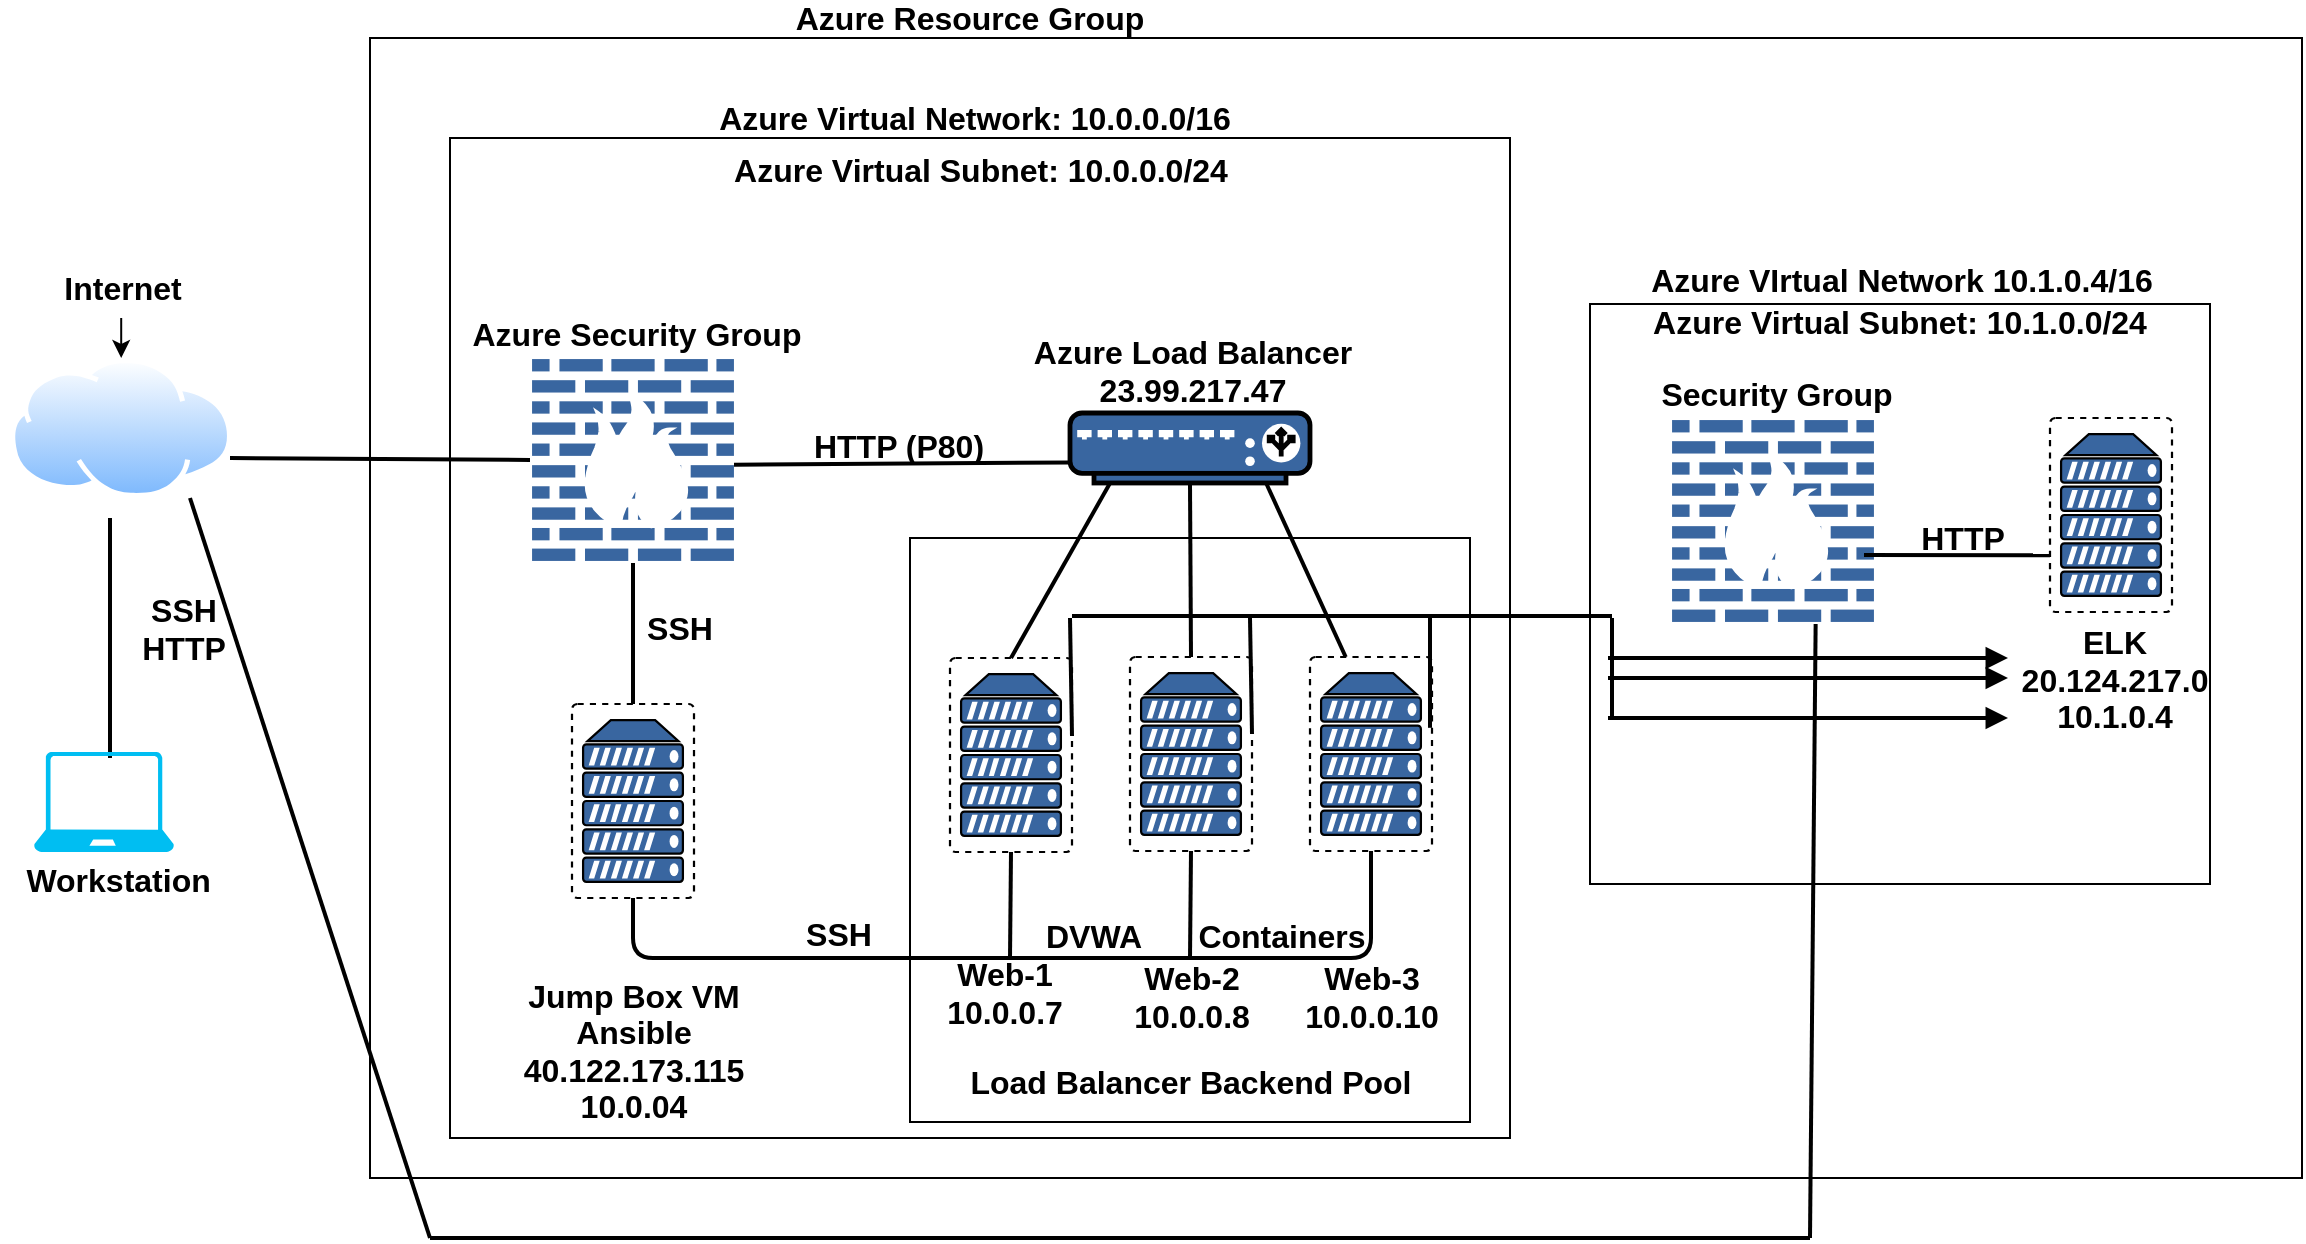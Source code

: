 <mxfile version="20.6.0" type="google"><diagram id="oJjPQ2lZwo3ii_L2Lbck" name="Page-1"><mxGraphModel dx="1265" dy="689" grid="1" gridSize="10" guides="1" tooltips="1" connect="1" arrows="1" fold="1" page="1" pageScale="1" pageWidth="850" pageHeight="1100" background="#FFFFFF" math="0" shadow="0"><root><mxCell id="0"/><mxCell id="2" value="Layer 0" parent="0"/><mxCell id="4" value="&lt;div style='width: 175.484px;height:auto;word-break: break-word;'&gt;&lt;div align=&quot;center&quot;&gt;&lt;span style=&quot;font-family: Arial; font-size: 16px; text-decoration: none; line-height: 18.5px; font-weight: bold;&quot;&gt;Azure Security Group&lt;/span&gt;&lt;/div&gt;&lt;/div&gt;" style="shape=mxgraph.networks.firewall;strokeColor=#ffffff;shadow=0;strokeWidth=1;fillColor=#3966A0;opacity=100.0;html=1;nl2Br=0;verticalLabelPosition=top;verticalAlign=bottom;align=center;spacingLeft=2.0;spacingRight=0;gliffyId=9;" parent="2" vertex="1"><mxGeometry x="420" y="239.5" width="103" height="103" as="geometry"/></mxCell><mxCell id="5" value="&lt;div style='width: 126.578px;height:auto;word-break: break-word;'&gt;&lt;div align=&quot;center&quot;&gt;&lt;span style=&quot;font-family: Arial; font-size: 16px; text-decoration: none; font-weight: bold; line-height: 18.5px;&quot;&gt;Security Group&lt;/span&gt;&lt;/div&gt;&lt;/div&gt;" style="shape=mxgraph.networks.firewall;strokeColor=#ffffff;shadow=0;strokeWidth=1;fillColor=#3966A0;opacity=100.0;html=1;nl2Br=0;verticalLabelPosition=top;verticalAlign=bottom;align=center;spacingLeft=2.0;spacingRight=0;gliffyId=100;" parent="2" vertex="1"><mxGeometry x="990" y="270" width="103" height="103" as="geometry"/></mxCell><mxCell id="6" style="shape=mxgraph.networks.virtual_server;shadow=0;strokeWidth=1;fillColor=#3966A0;strokeColor=#000000;opacity=100.0;gliffyId=14;" parent="2" vertex="1"><mxGeometry x="441" y="413" width="61" height="97" as="geometry"/></mxCell><mxCell id="7" style="shape=mxgraph.networks.virtual_server;shadow=0;strokeWidth=1;fillColor=#3966A0;strokeColor=#000000;opacity=100.0;gliffyId=17;" parent="2" vertex="1"><mxGeometry x="630" y="390" width="61" height="97" as="geometry"/></mxCell><mxCell id="8" value="&lt;div style='width: 104.422px;height:auto;word-break: break-word;'&gt;&lt;div align=&quot;center&quot;&gt;&lt;span style=&quot;font-family: Arial; font-size: 16px; text-decoration: none; line-height: 18.5px; font-weight: bold;&quot;&gt;ELK&lt;/span&gt;&lt;/div&gt;&lt;div align=&quot;center&quot;&gt;&lt;span style=&quot;font-family: Arial; font-size: 16px; text-decoration: none; line-height: 18.5px; font-weight: bold;&quot;&gt;20.124.217.0&lt;/span&gt;&lt;/div&gt;&lt;div align=&quot;center&quot;&gt;&lt;span style=&quot;font-family: Arial; font-size: 16px; text-decoration: none; line-height: 18.5px; font-weight: bold;&quot;&gt;10.1.0.4&lt;/span&gt;&lt;/div&gt;&lt;/div&gt;" style="shape=mxgraph.networks.virtual_server;shadow=0;strokeWidth=1;fillColor=#3966A0;strokeColor=#000000;opacity=100.0;html=1;nl2Br=0;verticalLabelPosition=bottom;verticalAlign=top;align=center;spacingLeft=2.0;spacingRight=0;gliffyId=103;" parent="2" vertex="1"><mxGeometry x="1180" y="270" width="61" height="97" as="geometry"/></mxCell><mxCell id="9" style="shape=mxgraph.networks.virtual_server;shadow=0;strokeWidth=1;fillColor=#3966A0;strokeColor=#000000;opacity=100.0;gliffyId=18;" parent="2" vertex="1"><mxGeometry x="720" y="389.5" width="61" height="97" as="geometry"/></mxCell><mxCell id="10" style="shape=mxgraph.networks.virtual_server;shadow=0;strokeWidth=1;fillColor=#3966A0;strokeColor=#000000;opacity=100.0;gliffyId=19;" parent="2" vertex="1"><mxGeometry x="810" y="389.5" width="61" height="97" as="geometry"/></mxCell><mxCell id="11" style="shape=filledEdge;strokeWidth=2;strokeColor=#000000;fillColor=none;startArrow=none;startFill=0;startSize=6;endArrow=none;endFill=0;endSize=6;rounded=0;gliffyId=20;edgeStyle=orthogonalEdgeStyle;" parent="2" edge="1"><mxGeometry width="8" height="78" relative="1" as="geometry"><mxPoint x="210" y="320" as="sourcePoint"/><mxPoint x="210" y="440" as="targetPoint"/></mxGeometry></mxCell><mxCell id="12" style="shape=filledEdge;strokeWidth=2;strokeColor=#000000;fillColor=none;startArrow=none;startFill=0;startSize=6;endArrow=none;endFill=0;endSize=6;rounded=0;gliffyId=26;edgeStyle=orthogonalEdgeStyle;" parent="2" source="4" target="6" edge="1"><mxGeometry width="8" height="44" relative="1" as="geometry"><Array as="points"><mxPoint x="471.5" y="342.5"/><mxPoint x="471.5" y="413"/></Array></mxGeometry></mxCell><mxCell id="13" style="shape=filledEdge;strokeWidth=2;strokeColor=#000000;fillColor=none;startArrow=none;startFill=0;startSize=6;endArrow=none;endFill=0;endSize=6;rounded=1;gliffyId=29;edgeStyle=orthogonalEdgeStyle;" parent="2" source="6" target="10" edge="1"><mxGeometry width="376" height="11" relative="1" as="geometry"><Array as="points"><mxPoint x="471.5" y="510"/><mxPoint x="471.5" y="540"/><mxPoint x="840.5" y="540"/><mxPoint x="840.5" y="486.5"/></Array></mxGeometry></mxCell><mxCell id="14" style="shape=filledEdge;strokeWidth=2;strokeColor=#000000;fillColor=none;startArrow=none;startFill=0;startSize=6;endArrow=none;endFill=0;endSize=6;rounded=0;gliffyId=31;exitX=0.5;exitY=1.0;exitPerimeter=0;" parent="2" source="7" edge="1"><mxGeometry width="1" height="48" relative="1" as="geometry"><mxPoint x="660" y="540" as="targetPoint"/><Array as="points"><mxPoint x="660.5" y="487"/></Array></mxGeometry></mxCell><mxCell id="15" style="shape=filledEdge;strokeWidth=2;strokeColor=#000000;fillColor=none;startArrow=none;startFill=0;startSize=6;endArrow=none;endFill=0;endSize=6;rounded=0;gliffyId=33;exitX=0.5;exitY=1.0;exitPerimeter=0;" parent="2" source="9" edge="1"><mxGeometry width="5" height="56" relative="1" as="geometry"><mxPoint x="750" y="540" as="targetPoint"/><Array as="points"><mxPoint x="750.5" y="486.5"/></Array></mxGeometry></mxCell><mxCell id="16" value="&lt;div style='width: 170.156px;height:auto;word-break: break-word;'&gt;&lt;div align=&quot;center&quot;&gt;&lt;span style=&quot;font-family: Arial; font-size: 16px; text-decoration: none; font-weight: bold; line-height: 18.5px;&quot;&gt;Azure Load Balancer&lt;/span&gt;&lt;/div&gt;&lt;div align=&quot;center&quot;&gt;&lt;span style=&quot;font-family: Arial; font-size: 16px; text-decoration: none; font-weight: bold; line-height: 18.5px;&quot;&gt;23.99.217.47&lt;/span&gt;&lt;/div&gt;&lt;/div&gt;" style="shape=mxgraph.networks.load_balancer;shadow=0;strokeWidth=1;fillColor=#3966A0;strokeColor=#000000;opacity=100.0;html=1;nl2Br=0;verticalLabelPosition=top;verticalAlign=bottom;align=center;spacingLeft=2.0;spacingRight=0;gliffyId=37;" parent="2" vertex="1"><mxGeometry x="690" y="267.5" width="120" height="35" as="geometry"/></mxCell><mxCell id="17" style="shape=filledEdge;strokeWidth=2;strokeColor=#000000;fillColor=none;startArrow=none;startFill=0;startSize=6;endArrow=none;endFill=0;endSize=6;rounded=0;gliffyId=39;entryX=0.0;entryY=0.707;entryPerimeter=0;" parent="2" target="16" edge="1"><mxGeometry width="136" height="8" relative="1" as="geometry"><mxPoint x="522" y="293.332" as="sourcePoint"/><Array as="points"><mxPoint x="690" y="292.249"/></Array></mxGeometry></mxCell><mxCell id="18" style="shape=filledEdge;strokeWidth=2;strokeColor=#000000;fillColor=none;startArrow=none;startFill=0;startSize=6;endArrow=none;endFill=0;endSize=6;rounded=0;gliffyId=42;entryX=0.0;entryY=0.5;entryPerimeter=0;" parent="2" target="4" edge="1"><mxGeometry width="152" height="5" relative="1" as="geometry"><mxPoint x="270" y="290" as="sourcePoint"/><Array as="points"><mxPoint x="420" y="291"/></Array></mxGeometry></mxCell><mxCell id="19" style="shape=filledEdge;strokeWidth=2;strokeColor=#000000;fillColor=none;startArrow=none;startFill=0;startSize=6;endArrow=none;endFill=0;endSize=6;rounded=0;gliffyId=45;exitX=0.817;exitY=1.0;exitPerimeter=0;entryX=0.293;entryY=0.0;entryPerimeter=0;" parent="2" source="16" target="10" edge="1"><mxGeometry width="63" height="81" relative="1" as="geometry"><Array as="points"><mxPoint x="788" y="302.5"/><mxPoint x="827.866" y="389.5"/></Array></mxGeometry></mxCell><mxCell id="20" style="shape=filledEdge;strokeWidth=2;strokeColor=#000000;fillColor=none;startArrow=none;startFill=0;startSize=6;endArrow=none;endFill=0;endSize=6;rounded=0;gliffyId=46;exitX=0.5;exitY=1.0;exitPerimeter=0;entryX=0.5;entryY=0.0;entryPerimeter=0;" parent="2" source="16" target="9" edge="1"><mxGeometry width="18" height="73" relative="1" as="geometry"><Array as="points"><mxPoint x="750" y="302.5"/><mxPoint x="750.5" y="389.5"/></Array></mxGeometry></mxCell><mxCell id="21" style="shape=filledEdge;strokeWidth=2;strokeColor=#000000;fillColor=none;startArrow=none;startFill=0;startSize=6;endArrow=none;endFill=0;endSize=6;rounded=0;gliffyId=47;exitX=0.167;exitY=1.0;exitPerimeter=0;entryX=0.5;entryY=0.0;entryPerimeter=0;" parent="2" source="16" target="7" edge="1"><mxGeometry width="29" height="74" relative="1" as="geometry"><Array as="points"><mxPoint x="710" y="302.5"/><mxPoint x="660.5" y="390"/></Array></mxGeometry></mxCell><mxCell id="22" value="&lt;div style='width: 147.0px;height:auto;word-break: break-word;'&gt;&lt;div align=&quot;center&quot;&gt;&lt;span style=&quot;font-family: Arial; font-size: 16px; font-weight: bold; line-height: 0;&quot;&gt;&lt;span style=&quot;line-height: 18.5px;&quot;&gt;SSH&lt;/span&gt;&lt;/span&gt;&lt;/div&gt; &lt;div align=&quot;center&quot;&gt;&lt;span style=&quot;font-family: Arial; font-size: 16px; font-weight: bold; line-height: 0;&quot;&gt;&lt;span style=&quot;line-height: 18.5px;&quot;&gt;HTTP&lt;/span&gt;&lt;/span&gt;&lt;/div&gt;&lt;/div&gt;" style="text;html=1;nl2Br=0;html=1;nl2Br=0;verticalAlign=middle;align=center;spacingLeft=0.0;spacingRight=0;whiteSpace=wrap;gliffyId=50;" parent="2" vertex="1"><mxGeometry x="172" y="358" width="150" height="36" as="geometry"/></mxCell><mxCell id="23" value="&lt;div style='width: 120.0px;height:auto;word-break: break-word;'&gt;&lt;div align=&quot;center&quot;&gt;&lt;span style=&quot;font-family: Arial; font-size: 12px; line-height: 0;&quot;&gt;&lt;span&gt;&lt;span style=&quot;font-weight: bold; line-height: 18.5px; font-size: 16px;&quot;&gt;HTTP (P80)&lt;/span&gt;&lt;br&gt;&lt;/span&gt;&lt;/span&gt;&lt;/div&gt;&lt;/div&gt;" style="text;html=1;nl2Br=0;html=1;nl2Br=0;verticalAlign=middle;align=center;spacingLeft=0.0;spacingRight=0;whiteSpace=wrap;gliffyId=57;" parent="2" vertex="1"><mxGeometry x="543" y="276" width="123" height="18" as="geometry"/></mxCell><mxCell id="24" value="&lt;div style='width: 98.0px;height:auto;word-break: break-word;'&gt;&lt;div align=&quot;center&quot;&gt;&lt;span style=&quot;font-family: Arial; font-size: 16px; font-weight: bold; line-height: 0;&quot;&gt;&lt;span style=&quot;line-height: 18.5px;&quot;&gt;SSH&lt;/span&gt;&lt;/span&gt;&lt;/div&gt;&lt;/div&gt;" style="text;html=1;nl2Br=0;html=1;nl2Br=0;verticalAlign=middle;align=center;spacingLeft=0.0;spacingRight=0;whiteSpace=wrap;gliffyId=59;" parent="2" vertex="1"><mxGeometry x="524" y="520" width="101" height="18" as="geometry"/></mxCell><mxCell id="25" value="&lt;div style='width: 117.0px;height:auto;word-break: break-word;'&gt;&lt;div align=&quot;center&quot;&gt;&lt;span style=&quot;font-family: Arial; font-size: 12px; line-height: 0;&quot;&gt;&lt;span style=&quot; line-height: 0;&quot;&gt;&lt;span style=&quot;font-weight: bold; font-size: 16px; line-height: 18.5px;&quot;&gt;Jump Box VM&lt;/span&gt;&lt;br&gt;&lt;/span&gt;&lt;/span&gt;&lt;/div&gt;&lt;div align=&quot;center&quot;&gt;&lt;span style=&quot;font-family: Arial; font-size: 12px; line-height: 0;&quot;&gt;&lt;span&gt;&lt;span style=&quot;font-weight: bold; font-size: 16px; line-height: 18.5px;&quot;&gt;Ansible&lt;/span&gt;&lt;/span&gt;&lt;/span&gt;&lt;/div&gt;&lt;div align=&quot;center&quot;&gt;&lt;span style=&quot;font-family: Arial; font-size: 12px; line-height: 0;&quot;&gt;&lt;span&gt;&lt;span style=&quot;font-weight: bold; font-size: 16px; line-height: 18.5px;&quot;&gt;40.122.173.115&lt;/span&gt;&lt;/span&gt;&lt;/span&gt;&lt;/div&gt;&lt;div align=&quot;center&quot;&gt;&lt;span style=&quot;font-family: Arial; font-size: 12px; line-height: 0;&quot;&gt;&lt;span&gt;&lt;span style=&quot;font-weight: bold; font-size: 16px; line-height: 18.5px;&quot;&gt;10.0.04&lt;/span&gt;&lt;/span&gt;&lt;/span&gt;&lt;/div&gt;&lt;/div&gt;" style="text;html=1;nl2Br=0;html=1;nl2Br=0;verticalAlign=middle;align=center;spacingLeft=0.0;spacingRight=0;whiteSpace=wrap;gliffyId=63;" parent="2" vertex="1"><mxGeometry x="411.5" y="550.5" width="120" height="72" as="geometry"/></mxCell><mxCell id="26" value="&lt;div style='width: 62.0px;height:auto;word-break: break-word;'&gt;&lt;div align=&quot;center&quot;&gt;&lt;span style=&quot;font-family: Arial; font-size: 12px; line-height: 0;&quot;&gt;&lt;span style=&quot; line-height: 0;&quot;&gt;&lt;span style=&quot;font-weight: bold; font-size: 16px; line-height: 18.5px;&quot;&gt;Web-1&lt;/span&gt;&lt;br&gt;&lt;/span&gt;&lt;/span&gt;&lt;/div&gt;&lt;div align=&quot;center&quot;&gt;&lt;span style=&quot;font-family: Arial; font-size: 12px; line-height: 0;&quot;&gt;&lt;span&gt;&lt;span style=&quot;font-weight: bold; font-size: 16px; line-height: 18.5px;&quot;&gt;10.0.0.7&lt;/span&gt;&lt;/span&gt;&lt;/span&gt;&lt;/div&gt;&lt;/div&gt;" style="text;html=1;nl2Br=0;html=1;nl2Br=0;verticalAlign=middle;align=center;spacingLeft=0.0;spacingRight=0;whiteSpace=wrap;gliffyId=65;" parent="2" vertex="1"><mxGeometry x="625" y="540" width="65" height="36" as="geometry"/></mxCell><mxCell id="27" value="&lt;div style='width: 147.0px;height:auto;word-break: break-word;'&gt;&lt;div align=&quot;center&quot;&gt;&lt;span style=&quot;font-family: Arial; font-size: 12px; line-height: 0;&quot;&gt;&lt;span style=&quot; line-height: 0;&quot;&gt;&lt;span style=&quot;font-weight: bold; font-size: 16px; line-height: 18.5px;&quot;&gt;Web-2&lt;/span&gt;&lt;br&gt;&lt;/span&gt;&lt;/span&gt;&lt;/div&gt;&lt;div align=&quot;center&quot;&gt;&lt;span style=&quot;font-family: Arial; font-size: 12px; line-height: 0;&quot;&gt;&lt;span&gt;&lt;span style=&quot;font-weight: bold; font-size: 16px; line-height: 18.5px;&quot;&gt;10.0.0.8&lt;/span&gt;&lt;/span&gt;&lt;/span&gt;&lt;/div&gt;&lt;/div&gt;" style="text;html=1;nl2Br=0;html=1;nl2Br=0;verticalAlign=middle;align=center;spacingLeft=0.0;spacingRight=0;whiteSpace=wrap;gliffyId=66;" parent="2" vertex="1"><mxGeometry x="675.5" y="542" width="150" height="36" as="geometry"/></mxCell><mxCell id="28" value="&lt;div style='width: 147.0px;height:auto;word-break: break-word;'&gt;&lt;div align=&quot;center&quot;&gt;&lt;span style=&quot;font-family: Arial; font-size: 12px; line-height: 0;&quot;&gt;&lt;span style=&quot; line-height: 0;&quot;&gt;&lt;span style=&quot;font-weight: bold; font-size: 16px; line-height: 18.5px;&quot;&gt;Web-3&lt;/span&gt;&lt;br&gt;&lt;/span&gt;&lt;/span&gt;&lt;/div&gt;&lt;div align=&quot;center&quot;&gt;&lt;span style=&quot;font-family: Arial; font-size: 12px; line-height: 0;&quot;&gt;&lt;span&gt;&lt;span style=&quot;font-weight: bold; font-size: 16px; line-height: 18.5px;&quot;&gt;10.0.0.10&lt;/span&gt;&lt;/span&gt;&lt;/span&gt;&lt;/div&gt;&lt;/div&gt;" style="text;html=1;nl2Br=0;html=1;nl2Br=0;verticalAlign=middle;align=center;spacingLeft=0.0;spacingRight=0;whiteSpace=wrap;gliffyId=67;" parent="2" vertex="1"><mxGeometry x="765.5" y="542" width="150" height="36" as="geometry"/></mxCell><mxCell id="29" value="&lt;div style='width: 147.0px;height:auto;word-break: break-word;'&gt;&lt;div align=&quot;center&quot;&gt;&lt;span style=&quot;font-family: Arial; font-size: 16px; font-weight: bold; line-height: 0;&quot;&gt;&lt;span style=&quot;line-height: 18.5px;&quot; class=&quot;&quot;&gt;SSH&lt;/span&gt;&lt;/span&gt;&lt;/div&gt;&lt;/div&gt;" style="text;html=1;nl2Br=0;html=1;nl2Br=0;verticalAlign=middle;align=center;spacingLeft=0.0;spacingRight=0;whiteSpace=wrap;gliffyId=70;" parent="2" vertex="1"><mxGeometry x="420" y="367" width="150" height="18" as="geometry"/></mxCell><mxCell id="30" value="&lt;div style='width: 273.267px;height:auto;word-break: break-word;'&gt;&lt;div align=&quot;center&quot;&gt;&lt;span style=&quot;font-family: Arial; font-size: 16px; text-decoration: none; font-weight: bold; line-height: 18.5px;&quot;&gt;Load Balancer Backend Pool&lt;/span&gt;&lt;/div&gt;&lt;/div&gt;" style="shape=rect;shadow=0;strokeWidth=1;fillColor=none;pointerEvents=0;strokeColor=#000000;opacity=100.0;html=1;nl2Br=0;verticalAlign=bottom;align=center;spacingLeft=1.867;spacingRight=0;spacingTop=1.0;spacingBottom=8;whiteSpace=wrap;gliffyId=73;" parent="2" vertex="1"><mxGeometry x="610" y="330" width="280" height="292" as="geometry"/></mxCell><mxCell id="31" value="&lt;div style='width: 523.836px;height:auto;word-break: break-word;'&gt;&lt;div align=&quot;center&quot;&gt;&lt;span style=&quot;font-family: Arial; font-size: 16px; text-decoration: none; font-weight: bold; line-height: 18.5px;&quot;&gt;Azure Virtual Subnet: 10.0.0.0/24&lt;/span&gt;&lt;/div&gt;&lt;/div&gt;" style="shape=rect;shadow=0;strokeWidth=1;fillColor=none;pointerEvents=0;strokeColor=#000000;opacity=100.0;html=1;nl2Br=0;verticalAlign=top;align=center;spacingLeft=1.582;spacingRight=0;spacingTop=1.0;spacingBottom=8;whiteSpace=wrap;gliffyId=84;" parent="2" vertex="1"><mxGeometry x="380" y="130" width="530" height="500" as="geometry"/></mxCell><mxCell id="32" value="&lt;div style='width: 368.0px;height:auto;word-break: break-word;'&gt;&lt;div align=&quot;center&quot;&gt;&lt;span style=&quot;font-family: Arial; font-size: 16px; font-weight: bold; line-height: 0;&quot;&gt;&lt;span style=&quot;line-height: 18.5px;&quot;&gt;Azure Virtual Network: 10.0.0.0/16&lt;/span&gt;&lt;/span&gt;&lt;/div&gt;&lt;/div&gt;" style="text;html=1;nl2Br=0;html=1;nl2Br=0;verticalAlign=middle;align=center;spacingLeft=0.0;spacingRight=0;whiteSpace=wrap;gliffyId=87;" parent="2" vertex="1"><mxGeometry x="457" y="112" width="371" height="18" as="geometry"/></mxCell><mxCell id="33" value="&lt;div style='width: 51.0px;height:auto;word-break: break-word;'&gt;&lt;div align=&quot;center&quot;&gt;&lt;span style=&quot;font-family: Arial; font-size: 12px; line-height: 0;&quot;&gt;&lt;span style=&quot;&quot; class=&quot; line-height: 0;&quot;&gt;&lt;span style=&quot;font-weight: bold; line-height: 18.5px; font-size: 16px;&quot;&gt;DVWA&lt;/span&gt;&lt;br&gt;&lt;/span&gt;&lt;/span&gt;&lt;/div&gt;&lt;/div&gt;" style="text;html=1;nl2Br=0;html=1;nl2Br=0;verticalAlign=middle;align=center;spacingLeft=0.0;spacingRight=0;whiteSpace=wrap;gliffyId=88;" parent="2" vertex="1"><mxGeometry x="675" y="520.5" width="54" height="18" as="geometry"/></mxCell><mxCell id="34" value="&lt;div style='width: 87.0px;height:auto;word-break: break-word;'&gt;&lt;div align=&quot;center&quot;&gt;&lt;span style=&quot;font-family: Arial; font-size: 12px; line-height: 0;&quot;&gt;&lt;span style=&quot;&quot; class=&quot; line-height: 0;&quot;&gt;&lt;span style=&quot;font-weight: bold; line-height: 18.5px; font-size: 16px;&quot;&gt;Containers&lt;/span&gt;&lt;br&gt;&lt;/span&gt;&lt;/span&gt;&lt;/div&gt;&lt;/div&gt;" style="text;html=1;nl2Br=0;html=1;nl2Br=0;verticalAlign=middle;align=center;spacingLeft=0.0;spacingRight=0;whiteSpace=wrap;gliffyId=90;" parent="2" vertex="1"><mxGeometry x="750.5" y="516" width="90" height="27" as="geometry"/></mxCell><mxCell id="35" style="shape=rect;shadow=0;strokeWidth=1;fillColor=none;pointerEvents=0;strokeColor=#000000;opacity=100.0;gliffyId=93;" parent="2" vertex="1"><mxGeometry x="340" y="80" width="966" height="570" as="geometry"/></mxCell><mxCell id="36" value="&lt;div style='width: 363.0px;height:auto;word-break: break-word;'&gt;&lt;div align=&quot;center&quot;&gt;&lt;span style=&quot;font-family: Arial; font-size: 12px; line-height: 0;&quot;&gt;&lt;span style=&quot;&quot; class=&quot; line-height: 0;&quot;&gt;&lt;span style=&quot;font-weight: bold; line-height: 18.5px; font-size: 16px;&quot;&gt;Azure Resource Group&lt;/span&gt;&lt;br&gt;&lt;/span&gt;&lt;/span&gt;&lt;/div&gt;&lt;/div&gt;" style="text;html=1;nl2Br=0;html=1;nl2Br=0;verticalAlign=middle;align=center;spacingLeft=0.0;spacingRight=0;whiteSpace=wrap;gliffyId=95;" parent="2" vertex="1"><mxGeometry x="457" y="62" width="366" height="18" as="geometry"/></mxCell><mxCell id="38" style="shape=filledEdge;strokeWidth=2;strokeColor=#000000;fillColor=none;startArrow=none;startFill=0;startSize=6;endArrow=none;endFill=0;endSize=6;rounded=0;gliffyId=105;entryX=0.0;entryY=0.707;entryPerimeter=0;" parent="2" target="8" edge="1"><mxGeometry width="86" height="9" relative="1" as="geometry"><mxPoint x="1087" y="338.5" as="sourcePoint"/><Array as="points"><mxPoint x="1180" y="338.589"/></Array></mxGeometry></mxCell><mxCell id="39" value="&lt;div style='width: 146.0px;height:auto;word-break: break-word;'&gt;&lt;div align=&quot;center&quot;&gt;&lt;span style=&quot;font-family: Arial; font-size: 12px; line-height: 0;&quot;&gt;&lt;span style=&quot;&quot; class=&quot; line-height: 0;&quot;&gt;&lt;span style=&quot;font-weight: bold; line-height: 18.5px; font-size: 16px;&quot;&gt;HTTP&lt;/span&gt;&lt;br&gt;&lt;/span&gt;&lt;/span&gt;&lt;/div&gt;&lt;/div&gt;" style="text;html=1;nl2Br=0;html=1;nl2Br=0;verticalAlign=middle;align=center;spacingLeft=0.0;spacingRight=0;whiteSpace=wrap;gliffyId=107;" parent="2" vertex="1"><mxGeometry x="1061.5" y="321.5" width="149" height="18" as="geometry"/></mxCell><mxCell id="40" style="shape=filledEdge;strokeWidth=2;strokeColor=#000000;fillColor=none;startArrow=none;startFill=0;startSize=6;endArrow=none;endFill=0;endSize=6;rounded=0;gliffyId=111;edgeStyle=orthogonalEdgeStyle;" parent="2" edge="1"><mxGeometry width="268" height="1" relative="1" as="geometry"><mxPoint x="691" y="369" as="sourcePoint"/><mxPoint x="961" y="369" as="targetPoint"/></mxGeometry></mxCell><mxCell id="41" style="shape=filledEdge;strokeWidth=2;strokeColor=#000000;fillColor=none;startArrow=none;startFill=0;startSize=6;endArrow=none;endFill=0;endSize=6;rounded=0;gliffyId=112;exitX=1.0;exitY=0.397;exitPerimeter=0;" parent="2" source="9" edge="1"><mxGeometry width="5" height="55" relative="1" as="geometry"><mxPoint x="780" y="370" as="targetPoint"/><Array as="points"><mxPoint x="781" y="428"/></Array></mxGeometry></mxCell><mxCell id="42" style="shape=filledEdge;strokeWidth=2;strokeColor=#000000;fillColor=none;startArrow=none;startFill=0;startSize=6;endArrow=none;endFill=0;endSize=6;rounded=0;gliffyId=113;edgeStyle=orthogonalEdgeStyle;" parent="2" edge="1"><mxGeometry width="3" height="45" relative="1" as="geometry"><mxPoint x="870" y="424.911" as="sourcePoint"/><mxPoint x="870" y="370" as="targetPoint"/></mxGeometry></mxCell><mxCell id="43" style="shape=filledEdge;strokeWidth=2;strokeColor=#000000;fillColor=none;startArrow=none;startFill=0;startSize=6;endArrow=none;endFill=0;endSize=6;rounded=0;gliffyId=114;exitX=1.0;exitY=0.402;exitPerimeter=0;" parent="2" source="7" edge="1"><mxGeometry width="2" height="55" relative="1" as="geometry"><mxPoint x="690" y="370" as="targetPoint"/><Array as="points"><mxPoint x="691" y="429"/></Array></mxGeometry></mxCell><mxCell id="44" style="shape=filledEdge;strokeWidth=2;strokeColor=#000000;fillColor=none;startArrow=none;startFill=0;startSize=6;endArrow=none;endFill=0;endSize=6;rounded=0;gliffyId=115;edgeStyle=orthogonalEdgeStyle;" parent="2" edge="1"><mxGeometry width="10" height="88" relative="1" as="geometry"><mxPoint x="961" y="370" as="sourcePoint"/><mxPoint x="961" y="420" as="targetPoint"/></mxGeometry></mxCell><mxCell id="45" style="shape=filledEdge;strokeWidth=2;strokeColor=#000000;fillColor=none;startArrow=none;startFill=0;startSize=6;endArrow=block;endFill=1;endSize=6;rounded=0;gliffyId=116;edgeStyle=orthogonalEdgeStyle;" parent="2" edge="1"><mxGeometry width="164" height="6" relative="1" as="geometry"><mxPoint x="959" y="390" as="sourcePoint"/><mxPoint x="1159" y="390" as="targetPoint"/></mxGeometry></mxCell><mxCell id="46" style="shape=filledEdge;strokeWidth=2;strokeColor=#000000;fillColor=none;startArrow=none;startFill=0;startSize=6;endArrow=block;endFill=1;endSize=6;rounded=0;gliffyId=118;edgeStyle=orthogonalEdgeStyle;" parent="2" edge="1"><mxGeometry width="164" height="6" relative="1" as="geometry"><mxPoint x="959" y="400" as="sourcePoint"/><mxPoint x="1159" y="400" as="targetPoint"/></mxGeometry></mxCell><mxCell id="47" style="shape=filledEdge;strokeWidth=2;strokeColor=#000000;fillColor=none;startArrow=none;startFill=0;startSize=6;endArrow=block;endFill=1;endSize=6;rounded=0;gliffyId=119;edgeStyle=orthogonalEdgeStyle;" parent="2" edge="1"><mxGeometry width="164" height="6" relative="1" as="geometry"><mxPoint x="959" y="420" as="sourcePoint"/><mxPoint x="1159" y="420" as="targetPoint"/></mxGeometry></mxCell><mxCell id="48" style="shape=filledEdge;strokeWidth=2;strokeColor=#000000;fillColor=none;startArrow=none;startFill=0;startSize=6;endArrow=none;endFill=0;endSize=6;rounded=0;gliffyId=120;" parent="2" edge="1"><mxGeometry width="133" height="388" relative="1" as="geometry"><mxPoint x="250" y="310" as="sourcePoint"/><mxPoint x="370" y="680" as="targetPoint"/></mxGeometry></mxCell><mxCell id="49" style="shape=filledEdge;strokeWidth=2;strokeColor=#000000;fillColor=none;startArrow=none;startFill=0;startSize=6;endArrow=none;endFill=0;endSize=6;rounded=0;gliffyId=122;edgeStyle=orthogonalEdgeStyle;" parent="2" edge="1"><mxGeometry width="683" height="9" relative="1" as="geometry"><mxPoint x="370" y="680" as="sourcePoint"/><mxPoint x="1060" y="680" as="targetPoint"/></mxGeometry></mxCell><mxCell id="50" style="shape=filledEdge;strokeWidth=2;strokeColor=#000000;fillColor=none;startArrow=none;startFill=0;startSize=6;endArrow=none;endFill=0;endSize=6;rounded=0;gliffyId=124;exitX=0.707;exitY=1.0;exitPerimeter=0;" parent="2" source="5" edge="1"><mxGeometry width="4" height="308" relative="1" as="geometry"><mxPoint x="1060" y="680" as="targetPoint"/><Array as="points"><mxPoint x="1062.832" y="373"/></Array></mxGeometry></mxCell><mxCell id="51" value="&lt;div style='width: 303.0px;height:auto;word-break: break-word;'&gt;&lt;div align=&quot;center&quot;&gt;&lt;span style=&quot;font-family: Arial; font-size: 16px; text-decoration: none; font-weight: bold; line-height: 18.5px;&quot;&gt;Azure VIrtual Network 10.1.0.4/16&lt;/span&gt;&lt;/div&gt;&lt;/div&gt;" style="shape=rect;shadow=0;strokeWidth=1;fillColor=none;pointerEvents=0;strokeColor=#000000;opacity=100.0;html=1;nl2Br=0;verticalLabelPosition=top;verticalAlign=bottom;align=center;spacingLeft=2.0;spacingRight=0;whiteSpace=wrap;gliffyId=126;" parent="2" vertex="1"><mxGeometry x="950" y="213" width="310" height="290" as="geometry"/></mxCell><mxCell id="52" value="&lt;div style='width: 257.0px;height:auto;word-break: break-word;'&gt;&lt;div align=&quot;center&quot;&gt;&lt;span style=&quot;font-family: Arial; font-size: 12px; line-height: 0;&quot;&gt;&lt;span style=&quot;&quot; class=&quot; line-height: 0;&quot;&gt;&lt;span style=&quot;font-weight: bold; line-height: 18.5px; font-size: 16px;&quot;&gt;Azure Virtual Subnet: 10.1.0.0/24&lt;/span&gt;&lt;br&gt;&lt;/span&gt;&lt;/span&gt;&lt;/div&gt;&lt;/div&gt;" style="text;html=1;nl2Br=0;html=1;nl2Br=0;verticalAlign=middle;align=center;spacingLeft=0.0;spacingRight=0;whiteSpace=wrap;gliffyId=130;" parent="2" vertex="1"><mxGeometry x="975" y="213" width="260" height="20" as="geometry"/></mxCell><mxCell id="dzinDX7D3TmJUPJRQiof-53" value="" style="verticalLabelPosition=bottom;html=1;verticalAlign=top;align=center;strokeColor=none;fillColor=#00BEF2;shape=mxgraph.azure.laptop;pointerEvents=1;" vertex="1" parent="2"><mxGeometry x="172" y="437" width="70" height="50" as="geometry"/></mxCell><object label="" id="dzinDX7D3TmJUPJRQiof-54"><mxCell style="aspect=fixed;perimeter=ellipsePerimeter;html=1;align=center;shadow=0;dashed=0;spacingTop=3;image;image=img/lib/active_directory/internet_cloud.svg;" vertex="1" parent="2"><mxGeometry x="160" y="240" width="111.11" height="70" as="geometry"/></mxCell></object><mxCell id="dzinDX7D3TmJUPJRQiof-56" value="" style="edgeStyle=orthogonalEdgeStyle;rounded=0;orthogonalLoop=1;jettySize=auto;html=1;" edge="1" parent="2" source="dzinDX7D3TmJUPJRQiof-55" target="dzinDX7D3TmJUPJRQiof-54"><mxGeometry relative="1" as="geometry"/></mxCell><mxCell id="dzinDX7D3TmJUPJRQiof-55" value="&lt;font style=&quot;font-size: 16px;&quot;&gt;&lt;b&gt;Internet&lt;/b&gt;&lt;/font&gt;" style="text;html=1;resizable=0;autosize=1;align=center;verticalAlign=middle;points=[];fillColor=none;strokeColor=none;rounded=0;" vertex="1" parent="2"><mxGeometry x="175.56" y="190" width="80" height="30" as="geometry"/></mxCell><mxCell id="dzinDX7D3TmJUPJRQiof-57" value="&lt;b&gt;Workstation&amp;nbsp;&lt;/b&gt;" style="text;html=1;resizable=0;autosize=1;align=center;verticalAlign=middle;points=[];fillColor=none;strokeColor=none;rounded=0;fontSize=16;" vertex="1" parent="2"><mxGeometry x="155.56" y="486" width="120" height="30" as="geometry"/></mxCell></root></mxGraphModel></diagram></mxfile>